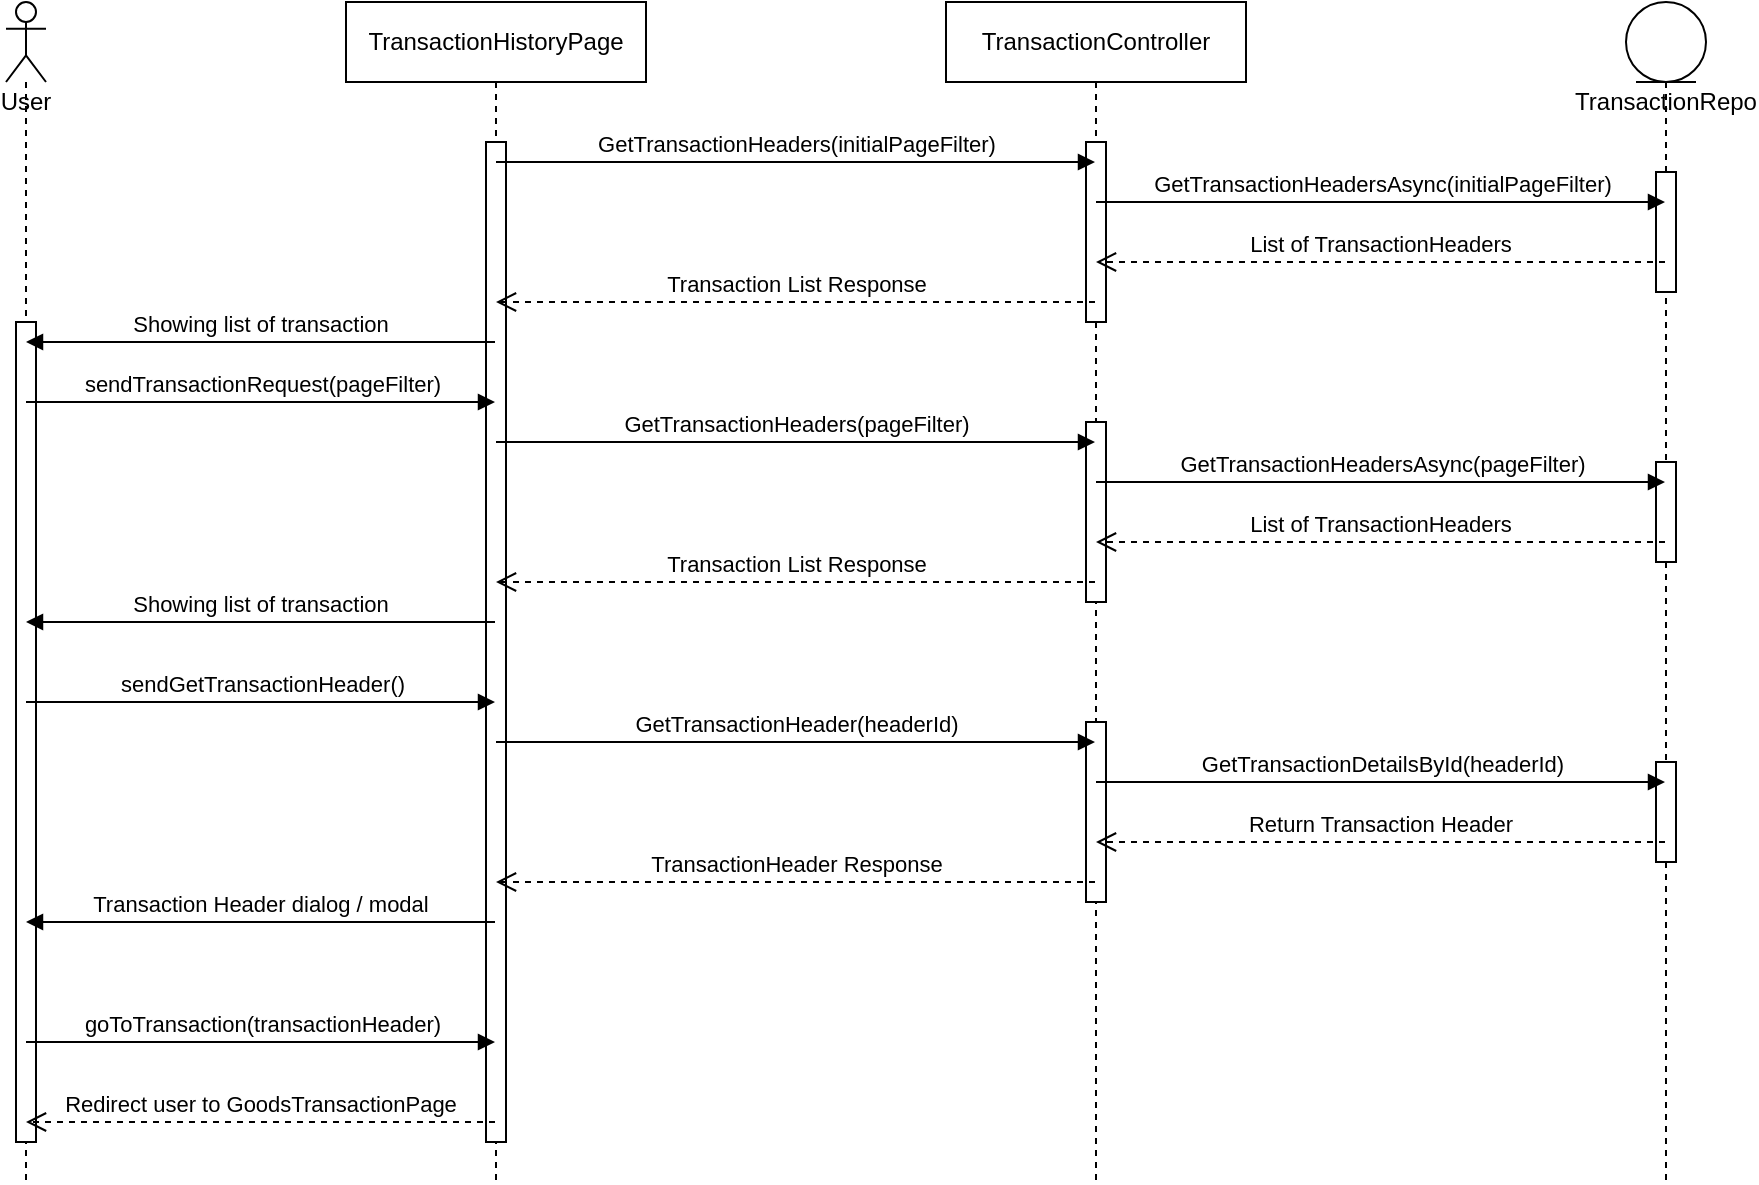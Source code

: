 <mxfile version="13.9.5" type="device"><diagram id="dVQ1k5BedU8TqxmAsFkL" name="Page-1"><mxGraphModel dx="1008" dy="522" grid="1" gridSize="10" guides="1" tooltips="1" connect="1" arrows="1" fold="1" page="1" pageScale="1" pageWidth="850" pageHeight="1100" math="0" shadow="0"><root><mxCell id="0"/><mxCell id="1" parent="0"/><mxCell id="T0W06vc1CMGsp_gewOlQ-2" value="User" style="shape=umlLifeline;participant=umlActor;perimeter=lifelinePerimeter;whiteSpace=wrap;html=1;container=1;collapsible=0;recursiveResize=0;verticalAlign=top;spacingTop=36;outlineConnect=0;" parent="1" vertex="1"><mxGeometry x="40" y="40" width="20" height="590" as="geometry"/></mxCell><mxCell id="T0W06vc1CMGsp_gewOlQ-18" value="" style="html=1;points=[];perimeter=orthogonalPerimeter;" parent="T0W06vc1CMGsp_gewOlQ-2" vertex="1"><mxGeometry x="5" y="160" width="10" height="410" as="geometry"/></mxCell><mxCell id="T0W06vc1CMGsp_gewOlQ-3" value="TransactionHistoryPage" style="shape=umlLifeline;perimeter=lifelinePerimeter;whiteSpace=wrap;html=1;container=1;collapsible=0;recursiveResize=0;outlineConnect=0;" parent="1" vertex="1"><mxGeometry x="210" y="40" width="150" height="590" as="geometry"/></mxCell><mxCell id="T0W06vc1CMGsp_gewOlQ-21" value="" style="html=1;points=[];perimeter=orthogonalPerimeter;" parent="T0W06vc1CMGsp_gewOlQ-3" vertex="1"><mxGeometry x="70" y="70" width="10" height="500" as="geometry"/></mxCell><mxCell id="T0W06vc1CMGsp_gewOlQ-4" value="TransactionController" style="shape=umlLifeline;perimeter=lifelinePerimeter;whiteSpace=wrap;html=1;container=1;collapsible=0;recursiveResize=0;outlineConnect=0;" parent="1" vertex="1"><mxGeometry x="510" y="40" width="150" height="590" as="geometry"/></mxCell><mxCell id="T0W06vc1CMGsp_gewOlQ-24" value="" style="html=1;points=[];perimeter=orthogonalPerimeter;" parent="T0W06vc1CMGsp_gewOlQ-4" vertex="1"><mxGeometry x="70" y="70" width="10" height="90" as="geometry"/></mxCell><mxCell id="T0W06vc1CMGsp_gewOlQ-25" value="" style="html=1;points=[];perimeter=orthogonalPerimeter;" parent="T0W06vc1CMGsp_gewOlQ-4" vertex="1"><mxGeometry x="70" y="210" width="10" height="90" as="geometry"/></mxCell><mxCell id="ZiO1sMxU01kIlxaJnxe0-8" value="" style="html=1;points=[];perimeter=orthogonalPerimeter;" parent="T0W06vc1CMGsp_gewOlQ-4" vertex="1"><mxGeometry x="70" y="360" width="10" height="90" as="geometry"/></mxCell><mxCell id="T0W06vc1CMGsp_gewOlQ-5" value="GetTransactionHeaders(initialPageFilter)" style="html=1;verticalAlign=bottom;endArrow=block;" parent="1" source="T0W06vc1CMGsp_gewOlQ-3" target="T0W06vc1CMGsp_gewOlQ-4" edge="1"><mxGeometry width="80" relative="1" as="geometry"><mxPoint x="300" y="210" as="sourcePoint"/><mxPoint x="380" y="210" as="targetPoint"/><Array as="points"><mxPoint x="440" y="120"/></Array></mxGeometry></mxCell><mxCell id="T0W06vc1CMGsp_gewOlQ-6" value="TransactionRepo" style="shape=umlLifeline;participant=umlEntity;perimeter=lifelinePerimeter;whiteSpace=wrap;html=1;container=1;collapsible=0;recursiveResize=0;verticalAlign=top;spacingTop=36;outlineConnect=0;" parent="1" vertex="1"><mxGeometry x="850" y="40" width="40" height="590" as="geometry"/></mxCell><mxCell id="T0W06vc1CMGsp_gewOlQ-23" value="" style="html=1;points=[];perimeter=orthogonalPerimeter;" parent="T0W06vc1CMGsp_gewOlQ-6" vertex="1"><mxGeometry x="15" y="85" width="10" height="60" as="geometry"/></mxCell><mxCell id="T0W06vc1CMGsp_gewOlQ-26" value="" style="html=1;points=[];perimeter=orthogonalPerimeter;" parent="T0W06vc1CMGsp_gewOlQ-6" vertex="1"><mxGeometry x="15" y="230" width="10" height="50" as="geometry"/></mxCell><mxCell id="ZiO1sMxU01kIlxaJnxe0-9" value="" style="html=1;points=[];perimeter=orthogonalPerimeter;" parent="T0W06vc1CMGsp_gewOlQ-6" vertex="1"><mxGeometry x="15" y="380" width="10" height="50" as="geometry"/></mxCell><mxCell id="T0W06vc1CMGsp_gewOlQ-7" value="GetTransactionHeadersAsync(initialPageFilter)" style="html=1;verticalAlign=bottom;endArrow=block;" parent="1" source="T0W06vc1CMGsp_gewOlQ-4" target="T0W06vc1CMGsp_gewOlQ-6" edge="1"><mxGeometry width="80" relative="1" as="geometry"><mxPoint x="470" y="120" as="sourcePoint"/><mxPoint x="550" y="120" as="targetPoint"/><Array as="points"><mxPoint x="700" y="140"/></Array></mxGeometry></mxCell><mxCell id="T0W06vc1CMGsp_gewOlQ-9" value="List of TransactionHeaders" style="html=1;verticalAlign=bottom;endArrow=open;dashed=1;endSize=8;" parent="1" source="T0W06vc1CMGsp_gewOlQ-6" target="T0W06vc1CMGsp_gewOlQ-4" edge="1"><mxGeometry relative="1" as="geometry"><mxPoint x="630" y="210" as="sourcePoint"/><mxPoint x="550" y="210" as="targetPoint"/><Array as="points"><mxPoint x="730" y="170"/></Array></mxGeometry></mxCell><mxCell id="T0W06vc1CMGsp_gewOlQ-10" value="Transaction List Response" style="html=1;verticalAlign=bottom;endArrow=open;dashed=1;endSize=8;" parent="1" source="T0W06vc1CMGsp_gewOlQ-4" target="T0W06vc1CMGsp_gewOlQ-3" edge="1"><mxGeometry relative="1" as="geometry"><mxPoint x="460" y="210" as="sourcePoint"/><mxPoint x="380" y="210" as="targetPoint"/><Array as="points"><mxPoint x="440" y="190"/></Array></mxGeometry></mxCell><mxCell id="T0W06vc1CMGsp_gewOlQ-11" value="Showing list of transaction" style="html=1;verticalAlign=bottom;endArrow=block;" parent="1" source="T0W06vc1CMGsp_gewOlQ-3" target="T0W06vc1CMGsp_gewOlQ-2" edge="1"><mxGeometry width="80" relative="1" as="geometry"><mxPoint x="300" y="210" as="sourcePoint"/><mxPoint x="380" y="210" as="targetPoint"/><Array as="points"><mxPoint x="200" y="210"/></Array></mxGeometry></mxCell><mxCell id="T0W06vc1CMGsp_gewOlQ-12" value="sendTransactionRequest(pageFilter)" style="html=1;verticalAlign=bottom;endArrow=block;" parent="1" source="T0W06vc1CMGsp_gewOlQ-2" target="T0W06vc1CMGsp_gewOlQ-3" edge="1"><mxGeometry width="80" relative="1" as="geometry"><mxPoint x="300" y="290" as="sourcePoint"/><mxPoint x="380" y="290" as="targetPoint"/><Array as="points"><mxPoint x="170" y="240"/></Array></mxGeometry></mxCell><mxCell id="T0W06vc1CMGsp_gewOlQ-13" value="GetTransactionHeaders(pageFilter)" style="html=1;verticalAlign=bottom;endArrow=block;" parent="1" source="T0W06vc1CMGsp_gewOlQ-3" target="T0W06vc1CMGsp_gewOlQ-4" edge="1"><mxGeometry width="80" relative="1" as="geometry"><mxPoint x="294.667" y="130" as="sourcePoint"/><mxPoint x="594.5" y="130" as="targetPoint"/><Array as="points"><mxPoint x="440" y="260"/></Array></mxGeometry></mxCell><mxCell id="T0W06vc1CMGsp_gewOlQ-14" value="GetTransactionHeadersAsync(pageFilter)" style="html=1;verticalAlign=bottom;endArrow=block;" parent="1" source="T0W06vc1CMGsp_gewOlQ-4" target="T0W06vc1CMGsp_gewOlQ-6" edge="1"><mxGeometry width="80" relative="1" as="geometry"><mxPoint x="594.667" y="150" as="sourcePoint"/><mxPoint x="879.5" y="150" as="targetPoint"/><Array as="points"><mxPoint x="720" y="280"/></Array></mxGeometry></mxCell><mxCell id="T0W06vc1CMGsp_gewOlQ-15" value="List of TransactionHeaders" style="html=1;verticalAlign=bottom;endArrow=open;dashed=1;endSize=8;" parent="1" source="T0W06vc1CMGsp_gewOlQ-6" target="T0W06vc1CMGsp_gewOlQ-4" edge="1"><mxGeometry relative="1" as="geometry"><mxPoint x="879.5" y="180" as="sourcePoint"/><mxPoint x="594.667" y="180" as="targetPoint"/><Array as="points"><mxPoint x="720" y="310"/></Array></mxGeometry></mxCell><mxCell id="T0W06vc1CMGsp_gewOlQ-16" value="Transaction List Response" style="html=1;verticalAlign=bottom;endArrow=open;dashed=1;endSize=8;" parent="1" source="T0W06vc1CMGsp_gewOlQ-4" target="T0W06vc1CMGsp_gewOlQ-3" edge="1"><mxGeometry relative="1" as="geometry"><mxPoint x="594.5" y="200" as="sourcePoint"/><mxPoint x="294.667" y="200" as="targetPoint"/><Array as="points"><mxPoint x="420" y="330"/></Array></mxGeometry></mxCell><mxCell id="T0W06vc1CMGsp_gewOlQ-17" value="Showing list of transaction" style="html=1;verticalAlign=bottom;endArrow=block;" parent="1" source="T0W06vc1CMGsp_gewOlQ-3" target="T0W06vc1CMGsp_gewOlQ-2" edge="1"><mxGeometry width="80" relative="1" as="geometry"><mxPoint x="294.5" y="220" as="sourcePoint"/><mxPoint x="89.667" y="220" as="targetPoint"/><Array as="points"><mxPoint x="220" y="350"/></Array></mxGeometry></mxCell><mxCell id="ZiO1sMxU01kIlxaJnxe0-1" value="sendGetTransactionHeader()" style="html=1;verticalAlign=bottom;endArrow=block;" parent="1" source="T0W06vc1CMGsp_gewOlQ-2" target="T0W06vc1CMGsp_gewOlQ-3" edge="1"><mxGeometry width="80" relative="1" as="geometry"><mxPoint x="480" y="280" as="sourcePoint"/><mxPoint x="560" y="280" as="targetPoint"/><Array as="points"><mxPoint x="190" y="390"/></Array></mxGeometry></mxCell><mxCell id="ZiO1sMxU01kIlxaJnxe0-2" value="GetTransactionHeader(headerId)" style="html=1;verticalAlign=bottom;endArrow=block;" parent="1" source="T0W06vc1CMGsp_gewOlQ-3" target="T0W06vc1CMGsp_gewOlQ-4" edge="1"><mxGeometry width="80" relative="1" as="geometry"><mxPoint x="294.5" y="130" as="sourcePoint"/><mxPoint x="594.5" y="130" as="targetPoint"/><Array as="points"><mxPoint x="460" y="410"/></Array></mxGeometry></mxCell><mxCell id="ZiO1sMxU01kIlxaJnxe0-3" value="GetTransactionDetailsById(headerId)" style="html=1;verticalAlign=bottom;endArrow=block;" parent="1" source="T0W06vc1CMGsp_gewOlQ-4" target="T0W06vc1CMGsp_gewOlQ-6" edge="1"><mxGeometry width="80" relative="1" as="geometry"><mxPoint x="594.5" y="290" as="sourcePoint"/><mxPoint x="879.5" y="290" as="targetPoint"/><Array as="points"><mxPoint x="730" y="430"/></Array></mxGeometry></mxCell><mxCell id="ZiO1sMxU01kIlxaJnxe0-4" value="Return Transaction Header" style="html=1;verticalAlign=bottom;endArrow=open;dashed=1;endSize=8;" parent="1" source="T0W06vc1CMGsp_gewOlQ-6" target="T0W06vc1CMGsp_gewOlQ-4" edge="1"><mxGeometry relative="1" as="geometry"><mxPoint x="879.5" y="320" as="sourcePoint"/><mxPoint x="594.5" y="320" as="targetPoint"/><Array as="points"><mxPoint x="730" y="460"/></Array></mxGeometry></mxCell><mxCell id="ZiO1sMxU01kIlxaJnxe0-5" value="TransactionHeader Response" style="html=1;verticalAlign=bottom;endArrow=open;dashed=1;endSize=8;" parent="1" source="T0W06vc1CMGsp_gewOlQ-4" target="T0W06vc1CMGsp_gewOlQ-3" edge="1"><mxGeometry relative="1" as="geometry"><mxPoint x="594.5" y="340" as="sourcePoint"/><mxPoint x="294.5" y="340" as="targetPoint"/><Array as="points"><mxPoint x="420" y="480"/></Array></mxGeometry></mxCell><mxCell id="ZiO1sMxU01kIlxaJnxe0-6" value="Transaction Header dialog / modal" style="html=1;verticalAlign=bottom;endArrow=block;" parent="1" source="T0W06vc1CMGsp_gewOlQ-3" target="T0W06vc1CMGsp_gewOlQ-2" edge="1"><mxGeometry width="80" relative="1" as="geometry"><mxPoint x="294.5" y="360" as="sourcePoint"/><mxPoint x="59.5" y="360" as="targetPoint"/><Array as="points"><mxPoint x="230" y="500"/></Array></mxGeometry></mxCell><mxCell id="vRLp5iGquDd1QpyUmLrr-1" value="goToTransaction(transactionHeader)" style="html=1;verticalAlign=bottom;endArrow=block;" edge="1" parent="1" source="T0W06vc1CMGsp_gewOlQ-2" target="T0W06vc1CMGsp_gewOlQ-3"><mxGeometry width="80" relative="1" as="geometry"><mxPoint x="370" y="470" as="sourcePoint"/><mxPoint x="450" y="470" as="targetPoint"/><Array as="points"><mxPoint x="150" y="560"/></Array></mxGeometry></mxCell><mxCell id="vRLp5iGquDd1QpyUmLrr-2" value="Redirect user to GoodsTransactionPage" style="html=1;verticalAlign=bottom;endArrow=open;dashed=1;endSize=8;" edge="1" parent="1" source="T0W06vc1CMGsp_gewOlQ-3" target="T0W06vc1CMGsp_gewOlQ-2"><mxGeometry relative="1" as="geometry"><mxPoint x="450" y="570" as="sourcePoint"/><mxPoint x="370" y="570" as="targetPoint"/><Array as="points"><mxPoint x="170" y="600"/></Array></mxGeometry></mxCell></root></mxGraphModel></diagram></mxfile>